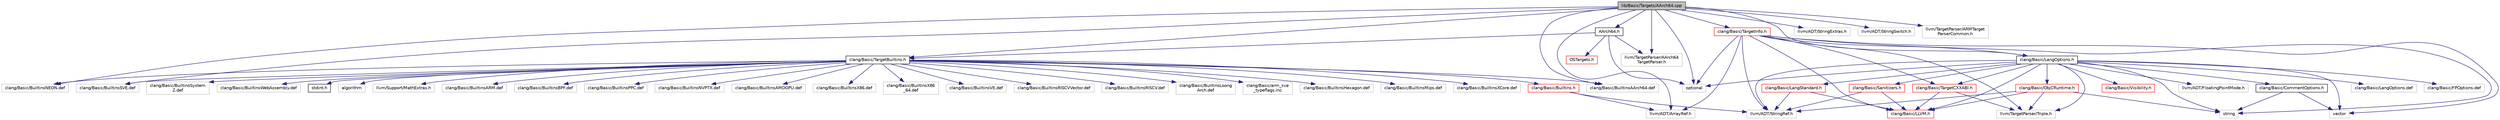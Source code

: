 digraph "lib/Basic/Targets/AArch64.cpp"
{
 // LATEX_PDF_SIZE
  bgcolor="transparent";
  edge [fontname="Helvetica",fontsize="10",labelfontname="Helvetica",labelfontsize="10"];
  node [fontname="Helvetica",fontsize="10",shape=record];
  Node1 [label="lib/Basic/Targets/AArch64.cpp",height=0.2,width=0.4,color="black", fillcolor="grey75", style="filled", fontcolor="black",tooltip=" "];
  Node1 -> Node2 [color="midnightblue",fontsize="10",style="solid",fontname="Helvetica"];
  Node2 [label="AArch64.h",height=0.2,width=0.4,color="black",URL="$Basic_2Targets_2AArch64_8h.html",tooltip=" "];
  Node2 -> Node3 [color="midnightblue",fontsize="10",style="solid",fontname="Helvetica"];
  Node3 [label="OSTargets.h",height=0.2,width=0.4,color="red",URL="$OSTargets_8h.html",tooltip=" "];
  Node2 -> Node67 [color="midnightblue",fontsize="10",style="solid",fontname="Helvetica"];
  Node67 [label="clang/Basic/TargetBuiltins.h",height=0.2,width=0.4,color="black",URL="$TargetBuiltins_8h.html",tooltip=" "];
  Node67 -> Node68 [color="midnightblue",fontsize="10",style="solid",fontname="Helvetica"];
  Node68 [label="algorithm",height=0.2,width=0.4,color="grey75",tooltip=" "];
  Node67 -> Node69 [color="midnightblue",fontsize="10",style="solid",fontname="Helvetica"];
  Node69 [label="stdint.h",height=0.2,width=0.4,color="black",URL="$stdint_8h.html",tooltip=" "];
  Node67 -> Node70 [color="midnightblue",fontsize="10",style="solid",fontname="Helvetica"];
  Node70 [label="clang/Basic/Builtins.h",height=0.2,width=0.4,color="red",URL="$Builtins_8h.html",tooltip=" "];
  Node70 -> Node60 [color="midnightblue",fontsize="10",style="solid",fontname="Helvetica"];
  Node60 [label="llvm/ADT/ArrayRef.h",height=0.2,width=0.4,color="grey75",tooltip=" "];
  Node70 -> Node13 [color="midnightblue",fontsize="10",style="solid",fontname="Helvetica"];
  Node13 [label="llvm/ADT/StringRef.h",height=0.2,width=0.4,color="grey75",tooltip=" "];
  Node67 -> Node46 [color="midnightblue",fontsize="10",style="solid",fontname="Helvetica"];
  Node46 [label="llvm/Support/MathExtras.h",height=0.2,width=0.4,color="grey75",tooltip=" "];
  Node67 -> Node74 [color="midnightblue",fontsize="10",style="solid",fontname="Helvetica"];
  Node74 [label="clang/Basic/BuiltinsNEON.def",height=0.2,width=0.4,color="grey75",tooltip=" "];
  Node67 -> Node75 [color="midnightblue",fontsize="10",style="solid",fontname="Helvetica"];
  Node75 [label="clang/Basic/BuiltinsARM.def",height=0.2,width=0.4,color="grey75",tooltip=" "];
  Node67 -> Node76 [color="midnightblue",fontsize="10",style="solid",fontname="Helvetica"];
  Node76 [label="clang/Basic/BuiltinsSVE.def",height=0.2,width=0.4,color="grey75",tooltip=" "];
  Node67 -> Node77 [color="midnightblue",fontsize="10",style="solid",fontname="Helvetica"];
  Node77 [label="clang/Basic/BuiltinsAArch64.def",height=0.2,width=0.4,color="grey75",tooltip=" "];
  Node67 -> Node78 [color="midnightblue",fontsize="10",style="solid",fontname="Helvetica"];
  Node78 [label="clang/Basic/BuiltinsBPF.def",height=0.2,width=0.4,color="grey75",tooltip=" "];
  Node67 -> Node79 [color="midnightblue",fontsize="10",style="solid",fontname="Helvetica"];
  Node79 [label="clang/Basic/BuiltinsPPC.def",height=0.2,width=0.4,color="grey75",tooltip=" "];
  Node67 -> Node80 [color="midnightblue",fontsize="10",style="solid",fontname="Helvetica"];
  Node80 [label="clang/Basic/BuiltinsNVPTX.def",height=0.2,width=0.4,color="grey75",tooltip=" "];
  Node67 -> Node81 [color="midnightblue",fontsize="10",style="solid",fontname="Helvetica"];
  Node81 [label="clang/Basic/BuiltinsAMDGPU.def",height=0.2,width=0.4,color="grey75",tooltip=" "];
  Node67 -> Node82 [color="midnightblue",fontsize="10",style="solid",fontname="Helvetica"];
  Node82 [label="clang/Basic/BuiltinsX86.def",height=0.2,width=0.4,color="grey75",tooltip=" "];
  Node67 -> Node83 [color="midnightblue",fontsize="10",style="solid",fontname="Helvetica"];
  Node83 [label="clang/Basic/BuiltinsX86\l_64.def",height=0.2,width=0.4,color="grey75",tooltip=" "];
  Node67 -> Node84 [color="midnightblue",fontsize="10",style="solid",fontname="Helvetica"];
  Node84 [label="clang/Basic/BuiltinsVE.def",height=0.2,width=0.4,color="grey75",tooltip=" "];
  Node67 -> Node85 [color="midnightblue",fontsize="10",style="solid",fontname="Helvetica"];
  Node85 [label="clang/Basic/BuiltinsRISCVVector.def",height=0.2,width=0.4,color="grey75",tooltip=" "];
  Node67 -> Node86 [color="midnightblue",fontsize="10",style="solid",fontname="Helvetica"];
  Node86 [label="clang/Basic/BuiltinsRISCV.def",height=0.2,width=0.4,color="grey75",tooltip=" "];
  Node67 -> Node87 [color="midnightblue",fontsize="10",style="solid",fontname="Helvetica"];
  Node87 [label="clang/Basic/BuiltinsLoong\lArch.def",height=0.2,width=0.4,color="grey75",tooltip=" "];
  Node67 -> Node88 [color="midnightblue",fontsize="10",style="solid",fontname="Helvetica"];
  Node88 [label="clang/Basic/arm_sve\l_typeflags.inc",height=0.2,width=0.4,color="grey75",tooltip=" "];
  Node67 -> Node89 [color="midnightblue",fontsize="10",style="solid",fontname="Helvetica"];
  Node89 [label="clang/Basic/BuiltinsHexagon.def",height=0.2,width=0.4,color="grey75",tooltip=" "];
  Node67 -> Node90 [color="midnightblue",fontsize="10",style="solid",fontname="Helvetica"];
  Node90 [label="clang/Basic/BuiltinsMips.def",height=0.2,width=0.4,color="grey75",tooltip=" "];
  Node67 -> Node91 [color="midnightblue",fontsize="10",style="solid",fontname="Helvetica"];
  Node91 [label="clang/Basic/BuiltinsXCore.def",height=0.2,width=0.4,color="grey75",tooltip=" "];
  Node67 -> Node92 [color="midnightblue",fontsize="10",style="solid",fontname="Helvetica"];
  Node92 [label="clang/Basic/BuiltinsSystem\lZ.def",height=0.2,width=0.4,color="grey75",tooltip=" "];
  Node67 -> Node93 [color="midnightblue",fontsize="10",style="solid",fontname="Helvetica"];
  Node93 [label="clang/Basic/BuiltinsWebAssembly.def",height=0.2,width=0.4,color="grey75",tooltip=" "];
  Node2 -> Node94 [color="midnightblue",fontsize="10",style="solid",fontname="Helvetica"];
  Node94 [label="llvm/TargetParser/AArch64\lTargetParser.h",height=0.2,width=0.4,color="grey75",tooltip=" "];
  Node2 -> Node33 [color="midnightblue",fontsize="10",style="solid",fontname="Helvetica"];
  Node33 [label="optional",height=0.2,width=0.4,color="grey75",tooltip=" "];
  Node1 -> Node5 [color="midnightblue",fontsize="10",style="solid",fontname="Helvetica"];
  Node5 [label="clang/Basic/LangOptions.h",height=0.2,width=0.4,color="black",URL="$LangOptions_8h.html",tooltip=" "];
  Node5 -> Node6 [color="midnightblue",fontsize="10",style="solid",fontname="Helvetica"];
  Node6 [label="clang/Basic/CommentOptions.h",height=0.2,width=0.4,color="black",URL="$CommentOptions_8h.html",tooltip=" "];
  Node6 -> Node7 [color="midnightblue",fontsize="10",style="solid",fontname="Helvetica"];
  Node7 [label="string",height=0.2,width=0.4,color="grey75",tooltip=" "];
  Node6 -> Node8 [color="midnightblue",fontsize="10",style="solid",fontname="Helvetica"];
  Node8 [label="vector",height=0.2,width=0.4,color="grey75",tooltip=" "];
  Node5 -> Node9 [color="midnightblue",fontsize="10",style="solid",fontname="Helvetica"];
  Node9 [label="clang/Basic/LLVM.h",height=0.2,width=0.4,color="red",URL="$LLVM_8h.html",tooltip=" "];
  Node5 -> Node12 [color="midnightblue",fontsize="10",style="solid",fontname="Helvetica"];
  Node12 [label="clang/Basic/LangStandard.h",height=0.2,width=0.4,color="red",URL="$LangStandard_8h.html",tooltip=" "];
  Node12 -> Node9 [color="midnightblue",fontsize="10",style="solid",fontname="Helvetica"];
  Node12 -> Node13 [color="midnightblue",fontsize="10",style="solid",fontname="Helvetica"];
  Node5 -> Node15 [color="midnightblue",fontsize="10",style="solid",fontname="Helvetica"];
  Node15 [label="clang/Basic/ObjCRuntime.h",height=0.2,width=0.4,color="red",URL="$ObjCRuntime_8h.html",tooltip=" "];
  Node15 -> Node9 [color="midnightblue",fontsize="10",style="solid",fontname="Helvetica"];
  Node15 -> Node13 [color="midnightblue",fontsize="10",style="solid",fontname="Helvetica"];
  Node15 -> Node19 [color="midnightblue",fontsize="10",style="solid",fontname="Helvetica"];
  Node19 [label="llvm/TargetParser/Triple.h",height=0.2,width=0.4,color="grey75",tooltip=" "];
  Node15 -> Node7 [color="midnightblue",fontsize="10",style="solid",fontname="Helvetica"];
  Node5 -> Node20 [color="midnightblue",fontsize="10",style="solid",fontname="Helvetica"];
  Node20 [label="clang/Basic/Sanitizers.h",height=0.2,width=0.4,color="red",URL="$Sanitizers_8h.html",tooltip=" "];
  Node20 -> Node9 [color="midnightblue",fontsize="10",style="solid",fontname="Helvetica"];
  Node20 -> Node13 [color="midnightblue",fontsize="10",style="solid",fontname="Helvetica"];
  Node5 -> Node25 [color="midnightblue",fontsize="10",style="solid",fontname="Helvetica"];
  Node25 [label="clang/Basic/TargetCXXABI.h",height=0.2,width=0.4,color="red",URL="$TargetCXXABI_8h.html",tooltip=" "];
  Node25 -> Node9 [color="midnightblue",fontsize="10",style="solid",fontname="Helvetica"];
  Node25 -> Node19 [color="midnightblue",fontsize="10",style="solid",fontname="Helvetica"];
  Node5 -> Node29 [color="midnightblue",fontsize="10",style="solid",fontname="Helvetica"];
  Node29 [label="clang/Basic/Visibility.h",height=0.2,width=0.4,color="red",URL="$Visibility_8h.html",tooltip=" "];
  Node5 -> Node32 [color="midnightblue",fontsize="10",style="solid",fontname="Helvetica"];
  Node32 [label="llvm/ADT/FloatingPointMode.h",height=0.2,width=0.4,color="grey75",tooltip=" "];
  Node5 -> Node13 [color="midnightblue",fontsize="10",style="solid",fontname="Helvetica"];
  Node5 -> Node19 [color="midnightblue",fontsize="10",style="solid",fontname="Helvetica"];
  Node5 -> Node33 [color="midnightblue",fontsize="10",style="solid",fontname="Helvetica"];
  Node5 -> Node7 [color="midnightblue",fontsize="10",style="solid",fontname="Helvetica"];
  Node5 -> Node8 [color="midnightblue",fontsize="10",style="solid",fontname="Helvetica"];
  Node5 -> Node34 [color="midnightblue",fontsize="10",style="solid",fontname="Helvetica"];
  Node34 [label="clang/Basic/LangOptions.def",height=0.2,width=0.4,color="grey75",tooltip=" "];
  Node5 -> Node35 [color="midnightblue",fontsize="10",style="solid",fontname="Helvetica"];
  Node35 [label="clang/Basic/FPOptions.def",height=0.2,width=0.4,color="grey75",tooltip=" "];
  Node1 -> Node67 [color="midnightblue",fontsize="10",style="solid",fontname="Helvetica"];
  Node1 -> Node39 [color="midnightblue",fontsize="10",style="solid",fontname="Helvetica"];
  Node39 [label="clang/Basic/TargetInfo.h",height=0.2,width=0.4,color="red",URL="$include_2clang_2Basic_2TargetInfo_8h.html",tooltip=" "];
  Node39 -> Node9 [color="midnightblue",fontsize="10",style="solid",fontname="Helvetica"];
  Node39 -> Node5 [color="midnightblue",fontsize="10",style="solid",fontname="Helvetica"];
  Node39 -> Node25 [color="midnightblue",fontsize="10",style="solid",fontname="Helvetica"];
  Node39 -> Node60 [color="midnightblue",fontsize="10",style="solid",fontname="Helvetica"];
  Node39 -> Node13 [color="midnightblue",fontsize="10",style="solid",fontname="Helvetica"];
  Node39 -> Node19 [color="midnightblue",fontsize="10",style="solid",fontname="Helvetica"];
  Node39 -> Node33 [color="midnightblue",fontsize="10",style="solid",fontname="Helvetica"];
  Node39 -> Node7 [color="midnightblue",fontsize="10",style="solid",fontname="Helvetica"];
  Node39 -> Node8 [color="midnightblue",fontsize="10",style="solid",fontname="Helvetica"];
  Node1 -> Node60 [color="midnightblue",fontsize="10",style="solid",fontname="Helvetica"];
  Node1 -> Node95 [color="midnightblue",fontsize="10",style="solid",fontname="Helvetica"];
  Node95 [label="llvm/ADT/StringExtras.h",height=0.2,width=0.4,color="grey75",tooltip=" "];
  Node1 -> Node96 [color="midnightblue",fontsize="10",style="solid",fontname="Helvetica"];
  Node96 [label="llvm/ADT/StringSwitch.h",height=0.2,width=0.4,color="grey75",tooltip=" "];
  Node1 -> Node94 [color="midnightblue",fontsize="10",style="solid",fontname="Helvetica"];
  Node1 -> Node97 [color="midnightblue",fontsize="10",style="solid",fontname="Helvetica"];
  Node97 [label="llvm/TargetParser/ARMTarget\lParserCommon.h",height=0.2,width=0.4,color="grey75",tooltip=" "];
  Node1 -> Node33 [color="midnightblue",fontsize="10",style="solid",fontname="Helvetica"];
  Node1 -> Node74 [color="midnightblue",fontsize="10",style="solid",fontname="Helvetica"];
  Node1 -> Node76 [color="midnightblue",fontsize="10",style="solid",fontname="Helvetica"];
  Node1 -> Node77 [color="midnightblue",fontsize="10",style="solid",fontname="Helvetica"];
}
